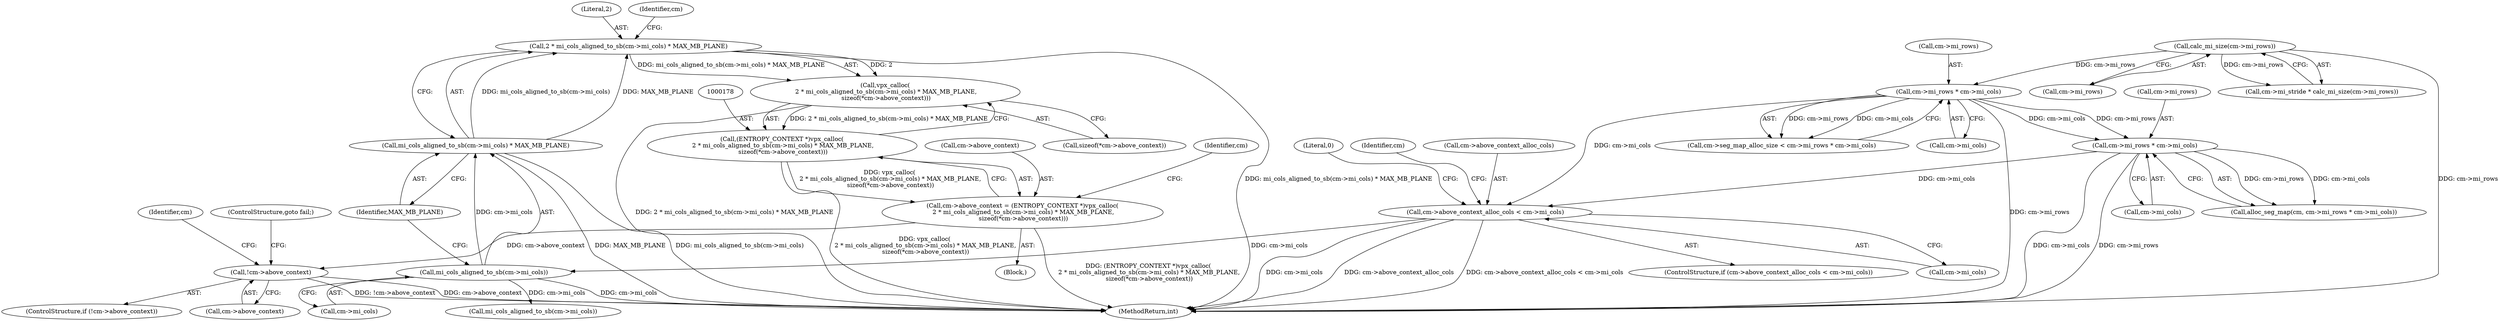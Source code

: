 digraph "0_Android_fdb1b40e7bb147c07bda988c9501ad223795d12d@API" {
"1000179" [label="(Call,vpx_calloc(\n 2 * mi_cols_aligned_to_sb(cm->mi_cols) * MAX_MB_PLANE,\n sizeof(*cm->above_context)))"];
"1000180" [label="(Call,2 * mi_cols_aligned_to_sb(cm->mi_cols) * MAX_MB_PLANE)"];
"1000182" [label="(Call,mi_cols_aligned_to_sb(cm->mi_cols) * MAX_MB_PLANE)"];
"1000183" [label="(Call,mi_cols_aligned_to_sb(cm->mi_cols))"];
"1000161" [label="(Call,cm->above_context_alloc_cols < cm->mi_cols)"];
"1000139" [label="(Call,cm->mi_rows * cm->mi_cols)"];
"1000116" [label="(Call,calc_mi_size(cm->mi_rows))"];
"1000152" [label="(Call,cm->mi_rows * cm->mi_cols)"];
"1000177" [label="(Call,(ENTROPY_CONTEXT *)vpx_calloc(\n 2 * mi_cols_aligned_to_sb(cm->mi_cols) * MAX_MB_PLANE,\n sizeof(*cm->above_context)))"];
"1000173" [label="(Call,cm->above_context = (ENTROPY_CONTEXT *)vpx_calloc(\n 2 * mi_cols_aligned_to_sb(cm->mi_cols) * MAX_MB_PLANE,\n sizeof(*cm->above_context)))"];
"1000194" [label="(Call,!cm->above_context)"];
"1000183" [label="(Call,mi_cols_aligned_to_sb(cm->mi_cols))"];
"1000198" [label="(ControlStructure,goto fail;)"];
"1000174" [label="(Call,cm->above_context)"];
"1000187" [label="(Identifier,MAX_MB_PLANE)"];
"1000194" [label="(Call,!cm->above_context)"];
"1000193" [label="(ControlStructure,if (!cm->above_context))"];
"1000150" [label="(Call,alloc_seg_map(cm, cm->mi_rows * cm->mi_cols))"];
"1000184" [label="(Call,cm->mi_cols)"];
"1000177" [label="(Call,(ENTROPY_CONTEXT *)vpx_calloc(\n 2 * mi_cols_aligned_to_sb(cm->mi_cols) * MAX_MB_PLANE,\n sizeof(*cm->above_context)))"];
"1000182" [label="(Call,mi_cols_aligned_to_sb(cm->mi_cols) * MAX_MB_PLANE)"];
"1000179" [label="(Call,vpx_calloc(\n 2 * mi_cols_aligned_to_sb(cm->mi_cols) * MAX_MB_PLANE,\n sizeof(*cm->above_context)))"];
"1000156" [label="(Call,cm->mi_cols)"];
"1000181" [label="(Literal,2)"];
"1000143" [label="(Call,cm->mi_cols)"];
"1000188" [label="(Call,sizeof(*cm->above_context))"];
"1000171" [label="(Identifier,cm)"];
"1000195" [label="(Call,cm->above_context)"];
"1000162" [label="(Call,cm->above_context_alloc_cols)"];
"1000191" [label="(Identifier,cm)"];
"1000165" [label="(Call,cm->mi_cols)"];
"1000140" [label="(Call,cm->mi_rows)"];
"1000233" [label="(Literal,0)"];
"1000135" [label="(Call,cm->seg_map_alloc_size < cm->mi_rows * cm->mi_cols)"];
"1000201" [label="(Identifier,cm)"];
"1000168" [label="(Block,)"];
"1000116" [label="(Call,calc_mi_size(cm->mi_rows))"];
"1000152" [label="(Call,cm->mi_rows * cm->mi_cols)"];
"1000153" [label="(Call,cm->mi_rows)"];
"1000173" [label="(Call,cm->above_context = (ENTROPY_CONTEXT *)vpx_calloc(\n 2 * mi_cols_aligned_to_sb(cm->mi_cols) * MAX_MB_PLANE,\n sizeof(*cm->above_context)))"];
"1000161" [label="(Call,cm->above_context_alloc_cols < cm->mi_cols)"];
"1000117" [label="(Call,cm->mi_rows)"];
"1000139" [label="(Call,cm->mi_rows * cm->mi_cols)"];
"1000180" [label="(Call,2 * mi_cols_aligned_to_sb(cm->mi_cols) * MAX_MB_PLANE)"];
"1000196" [label="(Identifier,cm)"];
"1000160" [label="(ControlStructure,if (cm->above_context_alloc_cols < cm->mi_cols))"];
"1000112" [label="(Call,cm->mi_stride * calc_mi_size(cm->mi_rows))"];
"1000243" [label="(MethodReturn,int)"];
"1000210" [label="(Call,mi_cols_aligned_to_sb(cm->mi_cols))"];
"1000179" -> "1000177"  [label="AST: "];
"1000179" -> "1000188"  [label="CFG: "];
"1000180" -> "1000179"  [label="AST: "];
"1000188" -> "1000179"  [label="AST: "];
"1000177" -> "1000179"  [label="CFG: "];
"1000179" -> "1000243"  [label="DDG: 2 * mi_cols_aligned_to_sb(cm->mi_cols) * MAX_MB_PLANE"];
"1000179" -> "1000177"  [label="DDG: 2 * mi_cols_aligned_to_sb(cm->mi_cols) * MAX_MB_PLANE"];
"1000180" -> "1000179"  [label="DDG: 2"];
"1000180" -> "1000179"  [label="DDG: mi_cols_aligned_to_sb(cm->mi_cols) * MAX_MB_PLANE"];
"1000180" -> "1000182"  [label="CFG: "];
"1000181" -> "1000180"  [label="AST: "];
"1000182" -> "1000180"  [label="AST: "];
"1000191" -> "1000180"  [label="CFG: "];
"1000180" -> "1000243"  [label="DDG: mi_cols_aligned_to_sb(cm->mi_cols) * MAX_MB_PLANE"];
"1000182" -> "1000180"  [label="DDG: mi_cols_aligned_to_sb(cm->mi_cols)"];
"1000182" -> "1000180"  [label="DDG: MAX_MB_PLANE"];
"1000182" -> "1000187"  [label="CFG: "];
"1000183" -> "1000182"  [label="AST: "];
"1000187" -> "1000182"  [label="AST: "];
"1000182" -> "1000243"  [label="DDG: MAX_MB_PLANE"];
"1000182" -> "1000243"  [label="DDG: mi_cols_aligned_to_sb(cm->mi_cols)"];
"1000183" -> "1000182"  [label="DDG: cm->mi_cols"];
"1000183" -> "1000184"  [label="CFG: "];
"1000184" -> "1000183"  [label="AST: "];
"1000187" -> "1000183"  [label="CFG: "];
"1000183" -> "1000243"  [label="DDG: cm->mi_cols"];
"1000161" -> "1000183"  [label="DDG: cm->mi_cols"];
"1000183" -> "1000210"  [label="DDG: cm->mi_cols"];
"1000161" -> "1000160"  [label="AST: "];
"1000161" -> "1000165"  [label="CFG: "];
"1000162" -> "1000161"  [label="AST: "];
"1000165" -> "1000161"  [label="AST: "];
"1000171" -> "1000161"  [label="CFG: "];
"1000233" -> "1000161"  [label="CFG: "];
"1000161" -> "1000243"  [label="DDG: cm->above_context_alloc_cols"];
"1000161" -> "1000243"  [label="DDG: cm->above_context_alloc_cols < cm->mi_cols"];
"1000161" -> "1000243"  [label="DDG: cm->mi_cols"];
"1000139" -> "1000161"  [label="DDG: cm->mi_cols"];
"1000152" -> "1000161"  [label="DDG: cm->mi_cols"];
"1000139" -> "1000135"  [label="AST: "];
"1000139" -> "1000143"  [label="CFG: "];
"1000140" -> "1000139"  [label="AST: "];
"1000143" -> "1000139"  [label="AST: "];
"1000135" -> "1000139"  [label="CFG: "];
"1000139" -> "1000243"  [label="DDG: cm->mi_rows"];
"1000139" -> "1000135"  [label="DDG: cm->mi_rows"];
"1000139" -> "1000135"  [label="DDG: cm->mi_cols"];
"1000116" -> "1000139"  [label="DDG: cm->mi_rows"];
"1000139" -> "1000152"  [label="DDG: cm->mi_rows"];
"1000139" -> "1000152"  [label="DDG: cm->mi_cols"];
"1000116" -> "1000112"  [label="AST: "];
"1000116" -> "1000117"  [label="CFG: "];
"1000117" -> "1000116"  [label="AST: "];
"1000112" -> "1000116"  [label="CFG: "];
"1000116" -> "1000243"  [label="DDG: cm->mi_rows"];
"1000116" -> "1000112"  [label="DDG: cm->mi_rows"];
"1000152" -> "1000150"  [label="AST: "];
"1000152" -> "1000156"  [label="CFG: "];
"1000153" -> "1000152"  [label="AST: "];
"1000156" -> "1000152"  [label="AST: "];
"1000150" -> "1000152"  [label="CFG: "];
"1000152" -> "1000243"  [label="DDG: cm->mi_cols"];
"1000152" -> "1000243"  [label="DDG: cm->mi_rows"];
"1000152" -> "1000150"  [label="DDG: cm->mi_rows"];
"1000152" -> "1000150"  [label="DDG: cm->mi_cols"];
"1000177" -> "1000173"  [label="AST: "];
"1000178" -> "1000177"  [label="AST: "];
"1000173" -> "1000177"  [label="CFG: "];
"1000177" -> "1000243"  [label="DDG: vpx_calloc(\n 2 * mi_cols_aligned_to_sb(cm->mi_cols) * MAX_MB_PLANE,\n sizeof(*cm->above_context))"];
"1000177" -> "1000173"  [label="DDG: vpx_calloc(\n 2 * mi_cols_aligned_to_sb(cm->mi_cols) * MAX_MB_PLANE,\n sizeof(*cm->above_context))"];
"1000173" -> "1000168"  [label="AST: "];
"1000174" -> "1000173"  [label="AST: "];
"1000196" -> "1000173"  [label="CFG: "];
"1000173" -> "1000243"  [label="DDG: (ENTROPY_CONTEXT *)vpx_calloc(\n 2 * mi_cols_aligned_to_sb(cm->mi_cols) * MAX_MB_PLANE,\n sizeof(*cm->above_context))"];
"1000173" -> "1000194"  [label="DDG: cm->above_context"];
"1000194" -> "1000193"  [label="AST: "];
"1000194" -> "1000195"  [label="CFG: "];
"1000195" -> "1000194"  [label="AST: "];
"1000198" -> "1000194"  [label="CFG: "];
"1000201" -> "1000194"  [label="CFG: "];
"1000194" -> "1000243"  [label="DDG: !cm->above_context"];
"1000194" -> "1000243"  [label="DDG: cm->above_context"];
}
